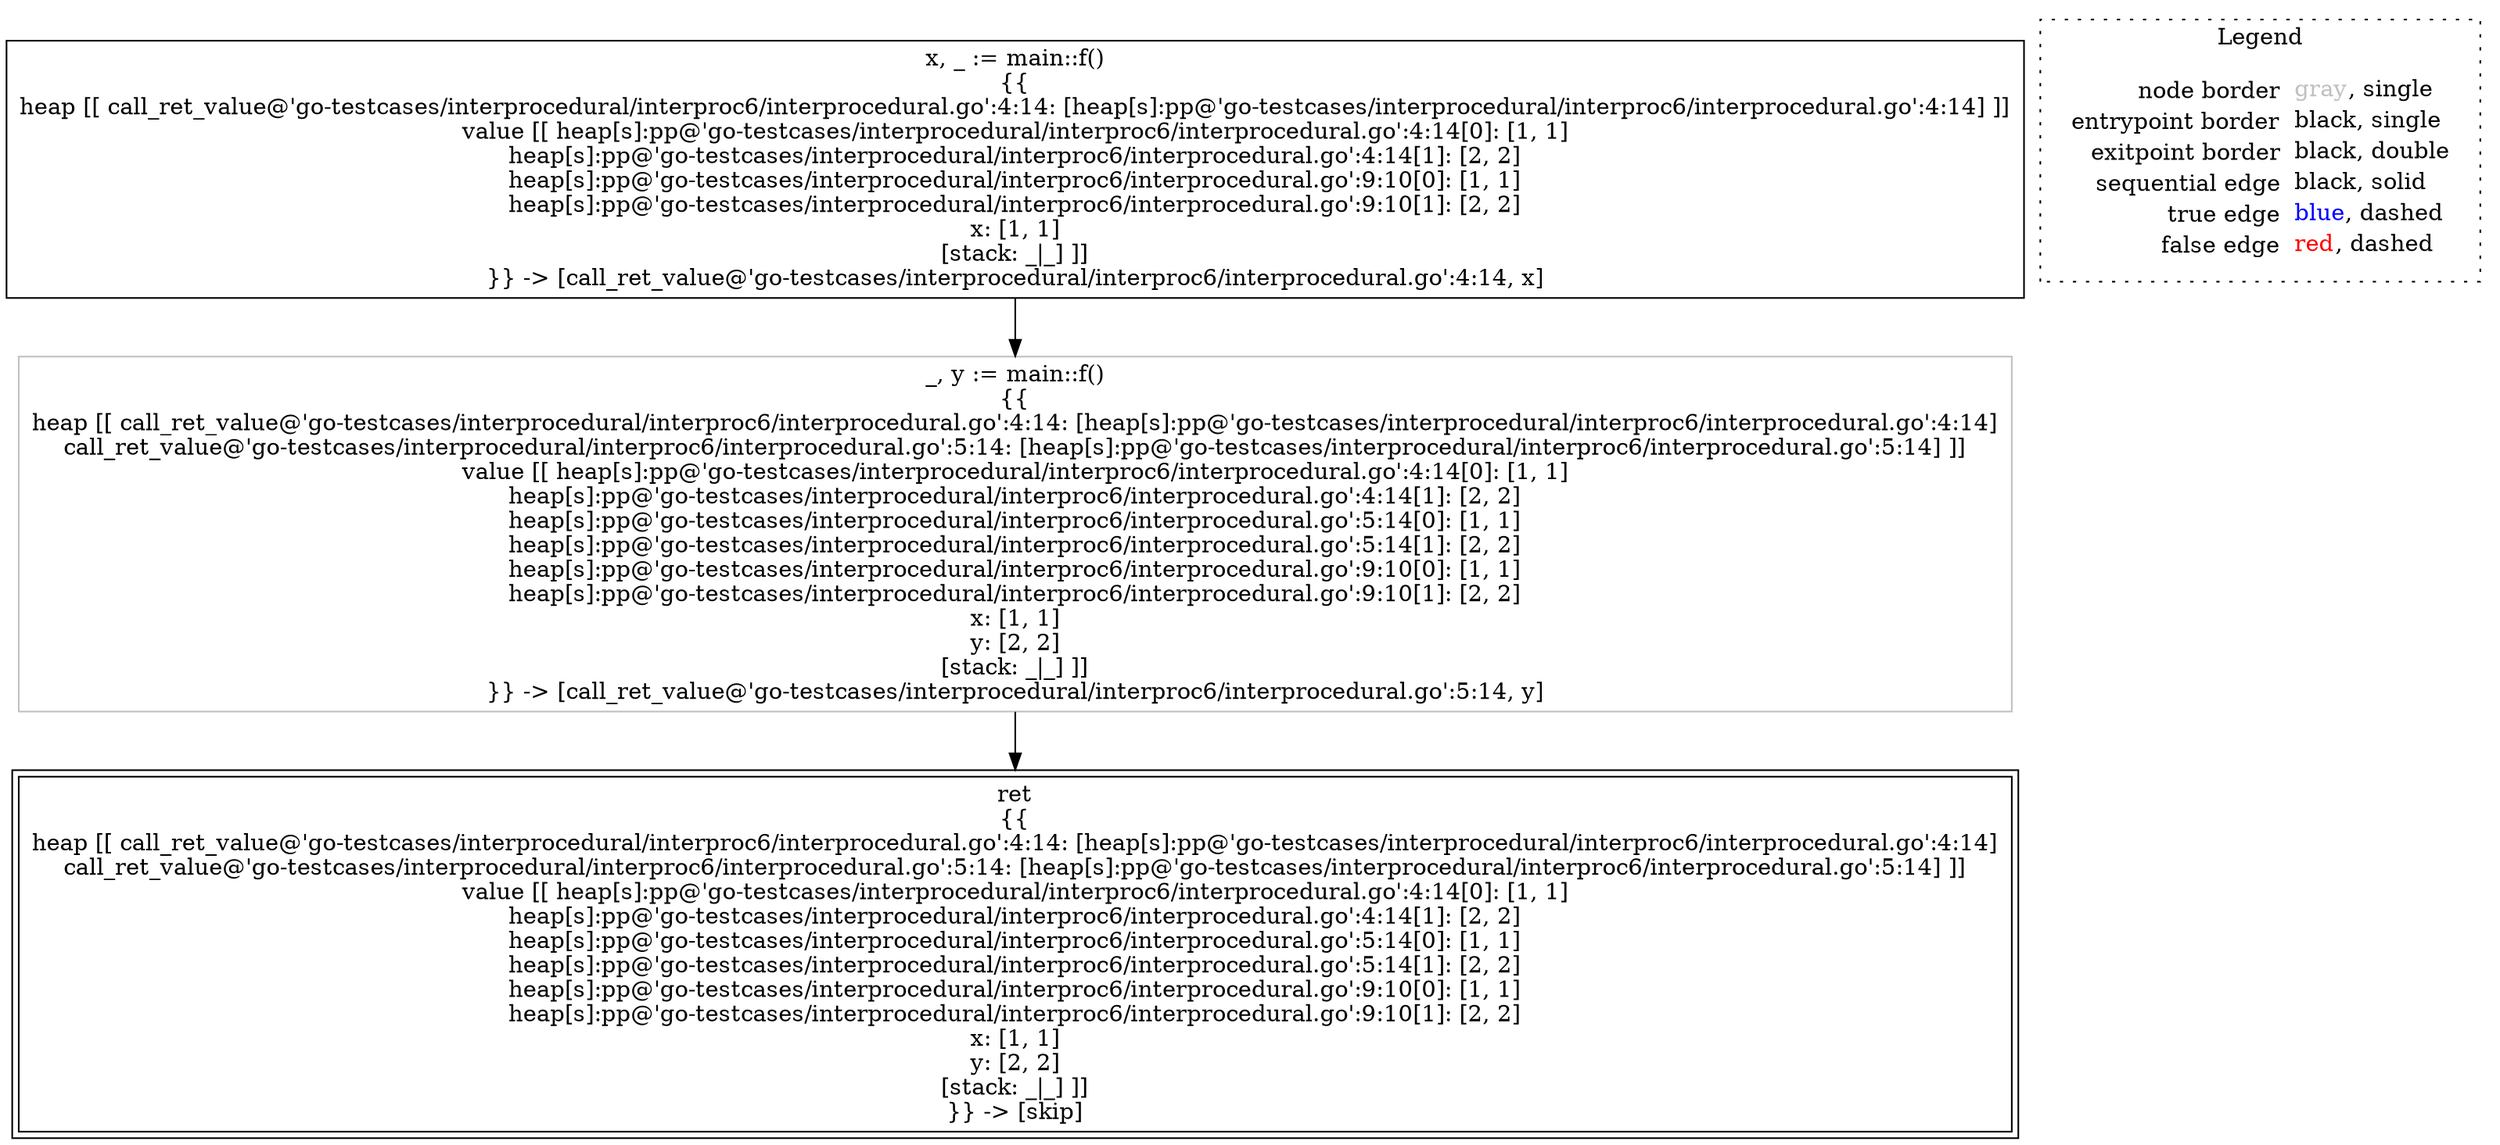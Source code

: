 digraph {
	"node0" [shape="rect",color="black",label=<x, _ := main::f()<BR/>{{<BR/>heap [[ call_ret_value@'go-testcases/interprocedural/interproc6/interprocedural.go':4:14: [heap[s]:pp@'go-testcases/interprocedural/interproc6/interprocedural.go':4:14] ]]<BR/>value [[ heap[s]:pp@'go-testcases/interprocedural/interproc6/interprocedural.go':4:14[0]: [1, 1]<BR/>heap[s]:pp@'go-testcases/interprocedural/interproc6/interprocedural.go':4:14[1]: [2, 2]<BR/>heap[s]:pp@'go-testcases/interprocedural/interproc6/interprocedural.go':9:10[0]: [1, 1]<BR/>heap[s]:pp@'go-testcases/interprocedural/interproc6/interprocedural.go':9:10[1]: [2, 2]<BR/>x: [1, 1]<BR/>[stack: _|_] ]]<BR/>}} -&gt; [call_ret_value@'go-testcases/interprocedural/interproc6/interprocedural.go':4:14, x]>];
	"node1" [shape="rect",color="gray",label=<_, y := main::f()<BR/>{{<BR/>heap [[ call_ret_value@'go-testcases/interprocedural/interproc6/interprocedural.go':4:14: [heap[s]:pp@'go-testcases/interprocedural/interproc6/interprocedural.go':4:14]<BR/>call_ret_value@'go-testcases/interprocedural/interproc6/interprocedural.go':5:14: [heap[s]:pp@'go-testcases/interprocedural/interproc6/interprocedural.go':5:14] ]]<BR/>value [[ heap[s]:pp@'go-testcases/interprocedural/interproc6/interprocedural.go':4:14[0]: [1, 1]<BR/>heap[s]:pp@'go-testcases/interprocedural/interproc6/interprocedural.go':4:14[1]: [2, 2]<BR/>heap[s]:pp@'go-testcases/interprocedural/interproc6/interprocedural.go':5:14[0]: [1, 1]<BR/>heap[s]:pp@'go-testcases/interprocedural/interproc6/interprocedural.go':5:14[1]: [2, 2]<BR/>heap[s]:pp@'go-testcases/interprocedural/interproc6/interprocedural.go':9:10[0]: [1, 1]<BR/>heap[s]:pp@'go-testcases/interprocedural/interproc6/interprocedural.go':9:10[1]: [2, 2]<BR/>x: [1, 1]<BR/>y: [2, 2]<BR/>[stack: _|_] ]]<BR/>}} -&gt; [call_ret_value@'go-testcases/interprocedural/interproc6/interprocedural.go':5:14, y]>];
	"node2" [shape="rect",color="black",peripheries="2",label=<ret<BR/>{{<BR/>heap [[ call_ret_value@'go-testcases/interprocedural/interproc6/interprocedural.go':4:14: [heap[s]:pp@'go-testcases/interprocedural/interproc6/interprocedural.go':4:14]<BR/>call_ret_value@'go-testcases/interprocedural/interproc6/interprocedural.go':5:14: [heap[s]:pp@'go-testcases/interprocedural/interproc6/interprocedural.go':5:14] ]]<BR/>value [[ heap[s]:pp@'go-testcases/interprocedural/interproc6/interprocedural.go':4:14[0]: [1, 1]<BR/>heap[s]:pp@'go-testcases/interprocedural/interproc6/interprocedural.go':4:14[1]: [2, 2]<BR/>heap[s]:pp@'go-testcases/interprocedural/interproc6/interprocedural.go':5:14[0]: [1, 1]<BR/>heap[s]:pp@'go-testcases/interprocedural/interproc6/interprocedural.go':5:14[1]: [2, 2]<BR/>heap[s]:pp@'go-testcases/interprocedural/interproc6/interprocedural.go':9:10[0]: [1, 1]<BR/>heap[s]:pp@'go-testcases/interprocedural/interproc6/interprocedural.go':9:10[1]: [2, 2]<BR/>x: [1, 1]<BR/>y: [2, 2]<BR/>[stack: _|_] ]]<BR/>}} -&gt; [skip]>];
	"node1" -> "node2" [color="black"];
	"node0" -> "node1" [color="black"];
subgraph cluster_legend {
	label="Legend";
	style=dotted;
	node [shape=plaintext];
	"legend" [label=<<table border="0" cellpadding="2" cellspacing="0" cellborder="0"><tr><td align="right">node border&nbsp;</td><td align="left"><font color="gray">gray</font>, single</td></tr><tr><td align="right">entrypoint border&nbsp;</td><td align="left"><font color="black">black</font>, single</td></tr><tr><td align="right">exitpoint border&nbsp;</td><td align="left"><font color="black">black</font>, double</td></tr><tr><td align="right">sequential edge&nbsp;</td><td align="left"><font color="black">black</font>, solid</td></tr><tr><td align="right">true edge&nbsp;</td><td align="left"><font color="blue">blue</font>, dashed</td></tr><tr><td align="right">false edge&nbsp;</td><td align="left"><font color="red">red</font>, dashed</td></tr></table>>];
}

}

